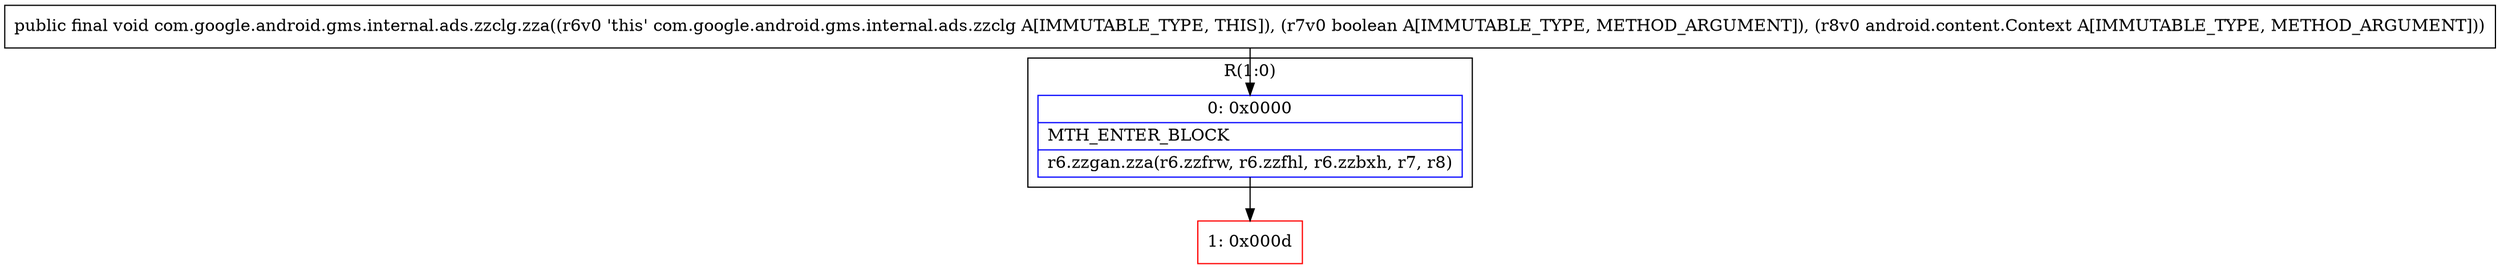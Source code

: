 digraph "CFG forcom.google.android.gms.internal.ads.zzclg.zza(ZLandroid\/content\/Context;)V" {
subgraph cluster_Region_104937315 {
label = "R(1:0)";
node [shape=record,color=blue];
Node_0 [shape=record,label="{0\:\ 0x0000|MTH_ENTER_BLOCK\l|r6.zzgan.zza(r6.zzfrw, r6.zzfhl, r6.zzbxh, r7, r8)\l}"];
}
Node_1 [shape=record,color=red,label="{1\:\ 0x000d}"];
MethodNode[shape=record,label="{public final void com.google.android.gms.internal.ads.zzclg.zza((r6v0 'this' com.google.android.gms.internal.ads.zzclg A[IMMUTABLE_TYPE, THIS]), (r7v0 boolean A[IMMUTABLE_TYPE, METHOD_ARGUMENT]), (r8v0 android.content.Context A[IMMUTABLE_TYPE, METHOD_ARGUMENT])) }"];
MethodNode -> Node_0;
Node_0 -> Node_1;
}

